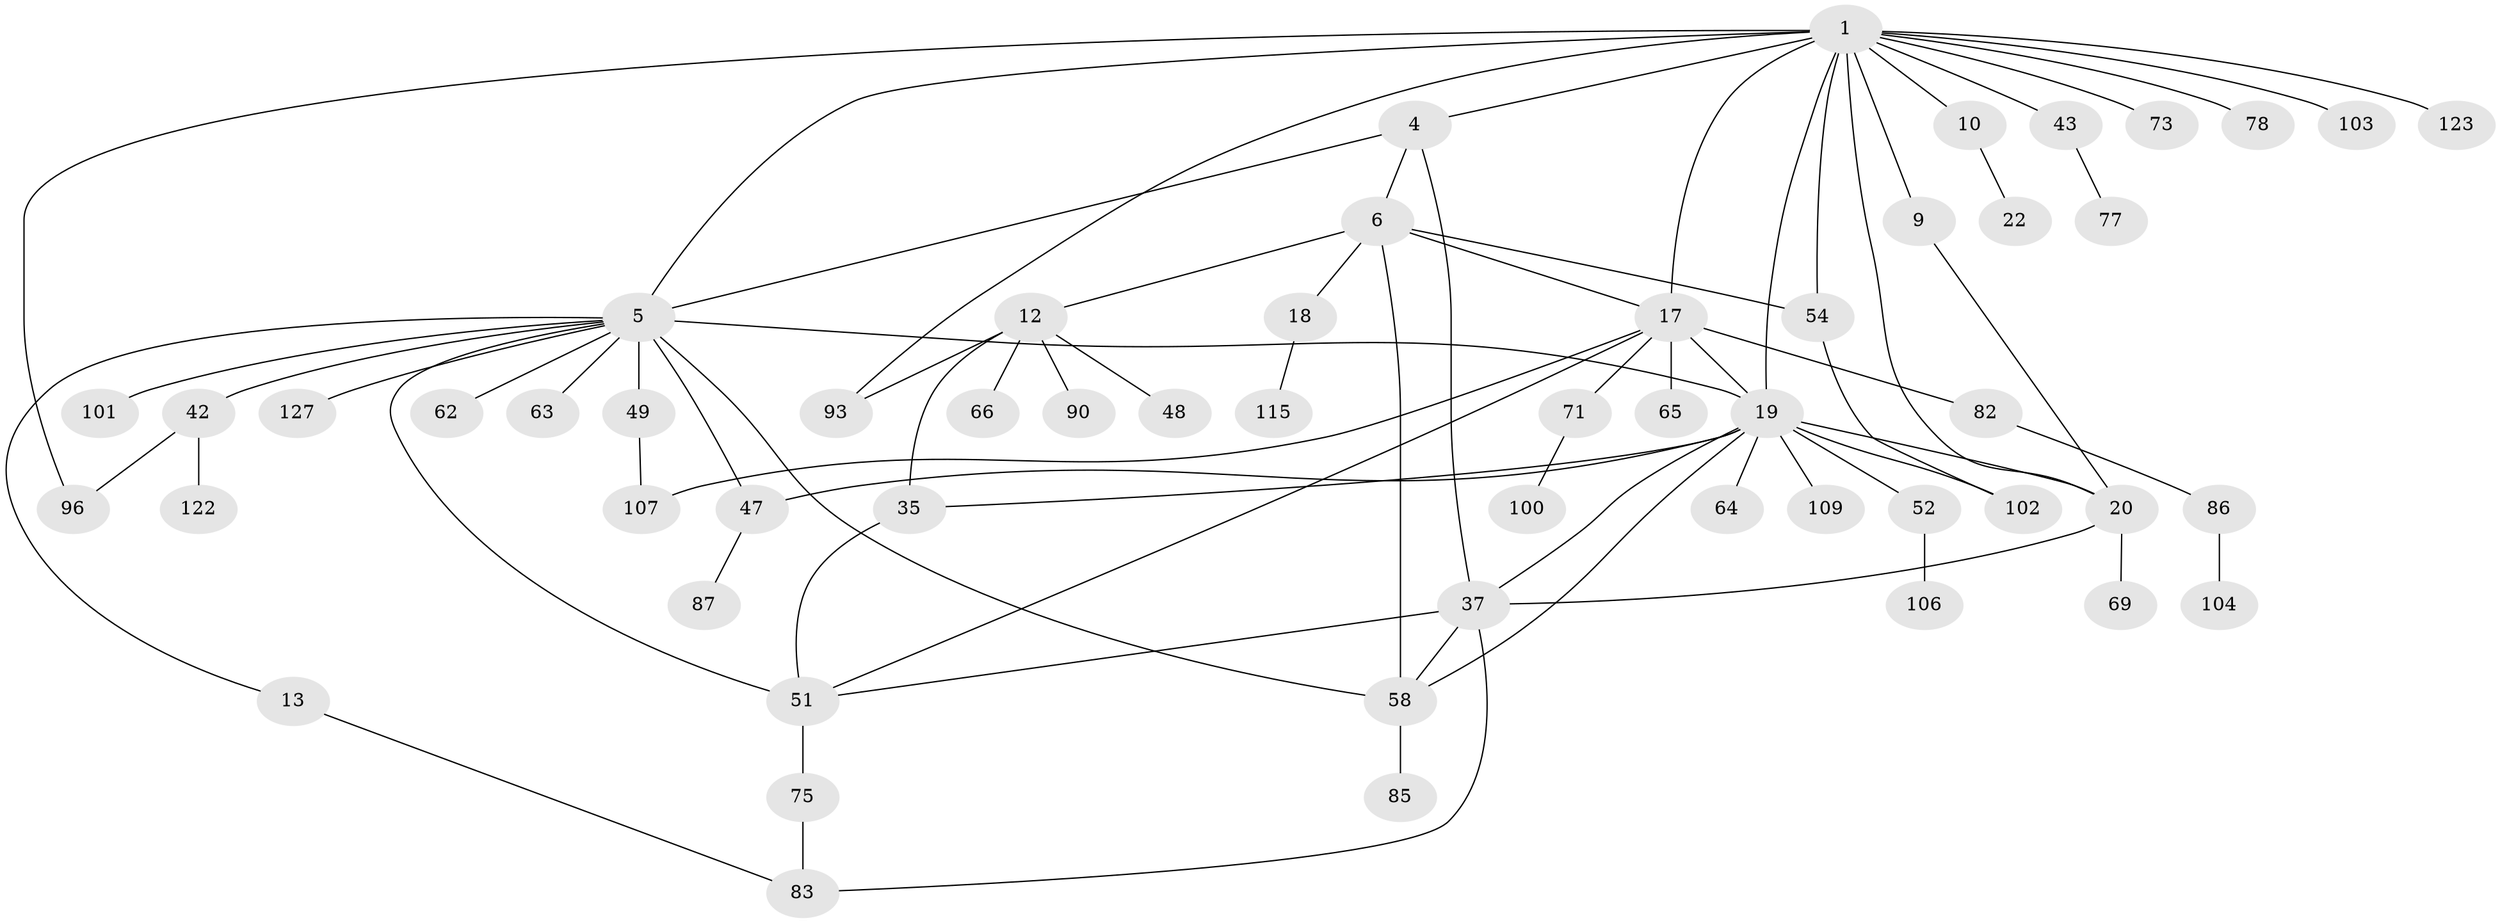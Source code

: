 // original degree distribution, {4: 0.06474820143884892, 6: 0.04316546762589928, 8: 0.007194244604316547, 5: 0.05755395683453238, 3: 0.15827338129496402, 2: 0.3237410071942446, 1: 0.33093525179856115, 7: 0.014388489208633094}
// Generated by graph-tools (version 1.1) at 2025/17/03/04/25 18:17:13]
// undirected, 55 vertices, 77 edges
graph export_dot {
graph [start="1"]
  node [color=gray90,style=filled];
  1 [super="+3+2+8"];
  4 [super="+25"];
  5 [super="+11+7+94"];
  6 [super="+24"];
  9 [super="+91"];
  10;
  12 [super="+46+98+15+27+67"];
  13 [super="+28"];
  17 [super="+23+21+34+31"];
  18 [super="+55"];
  19 [super="+29+30+39+68+41"];
  20 [super="+33"];
  22;
  35 [super="+79+97"];
  37 [super="+81"];
  42 [super="+88"];
  43 [super="+74+132"];
  47 [super="+105+76"];
  48;
  49 [super="+118"];
  51 [super="+53+136"];
  52;
  54 [super="+133"];
  58 [super="+59+84+70+80"];
  62 [super="+129"];
  63;
  64;
  65 [super="+112"];
  66;
  69 [super="+108"];
  71;
  73;
  75 [super="+139"];
  77;
  78;
  82 [super="+124"];
  83 [super="+135"];
  85;
  86;
  87;
  90;
  93;
  96;
  100;
  101 [super="+116"];
  102;
  103;
  104;
  106;
  107;
  109;
  115;
  122;
  123;
  127;
  1 -- 20;
  1 -- 5 [weight=2];
  1 -- 9;
  1 -- 43 [weight=2];
  1 -- 78;
  1 -- 19;
  1 -- 123;
  1 -- 4;
  1 -- 10;
  1 -- 93;
  1 -- 96;
  1 -- 17;
  1 -- 54;
  1 -- 103;
  1 -- 73;
  4 -- 6;
  4 -- 37;
  4 -- 5;
  5 -- 62;
  5 -- 63;
  5 -- 42;
  5 -- 127;
  5 -- 47;
  5 -- 49;
  5 -- 19;
  5 -- 51;
  5 -- 101;
  5 -- 58 [weight=2];
  5 -- 13;
  6 -- 12;
  6 -- 18;
  6 -- 54;
  6 -- 17;
  6 -- 58 [weight=2];
  9 -- 20;
  10 -- 22;
  12 -- 48;
  12 -- 66;
  12 -- 93;
  12 -- 35;
  12 -- 90;
  13 -- 83;
  17 -- 82;
  17 -- 107;
  17 -- 19 [weight=2];
  17 -- 51;
  17 -- 71;
  17 -- 65;
  18 -- 115;
  19 -- 52;
  19 -- 35;
  19 -- 47 [weight=2];
  19 -- 102;
  19 -- 58;
  19 -- 64;
  19 -- 109;
  19 -- 37;
  19 -- 20 [weight=2];
  20 -- 69;
  20 -- 37;
  35 -- 51;
  37 -- 58;
  37 -- 51;
  37 -- 83;
  42 -- 96;
  42 -- 122;
  43 -- 77;
  47 -- 87;
  49 -- 107;
  51 -- 75;
  52 -- 106;
  54 -- 102;
  58 -- 85;
  71 -- 100;
  75 -- 83;
  82 -- 86;
  86 -- 104;
}
